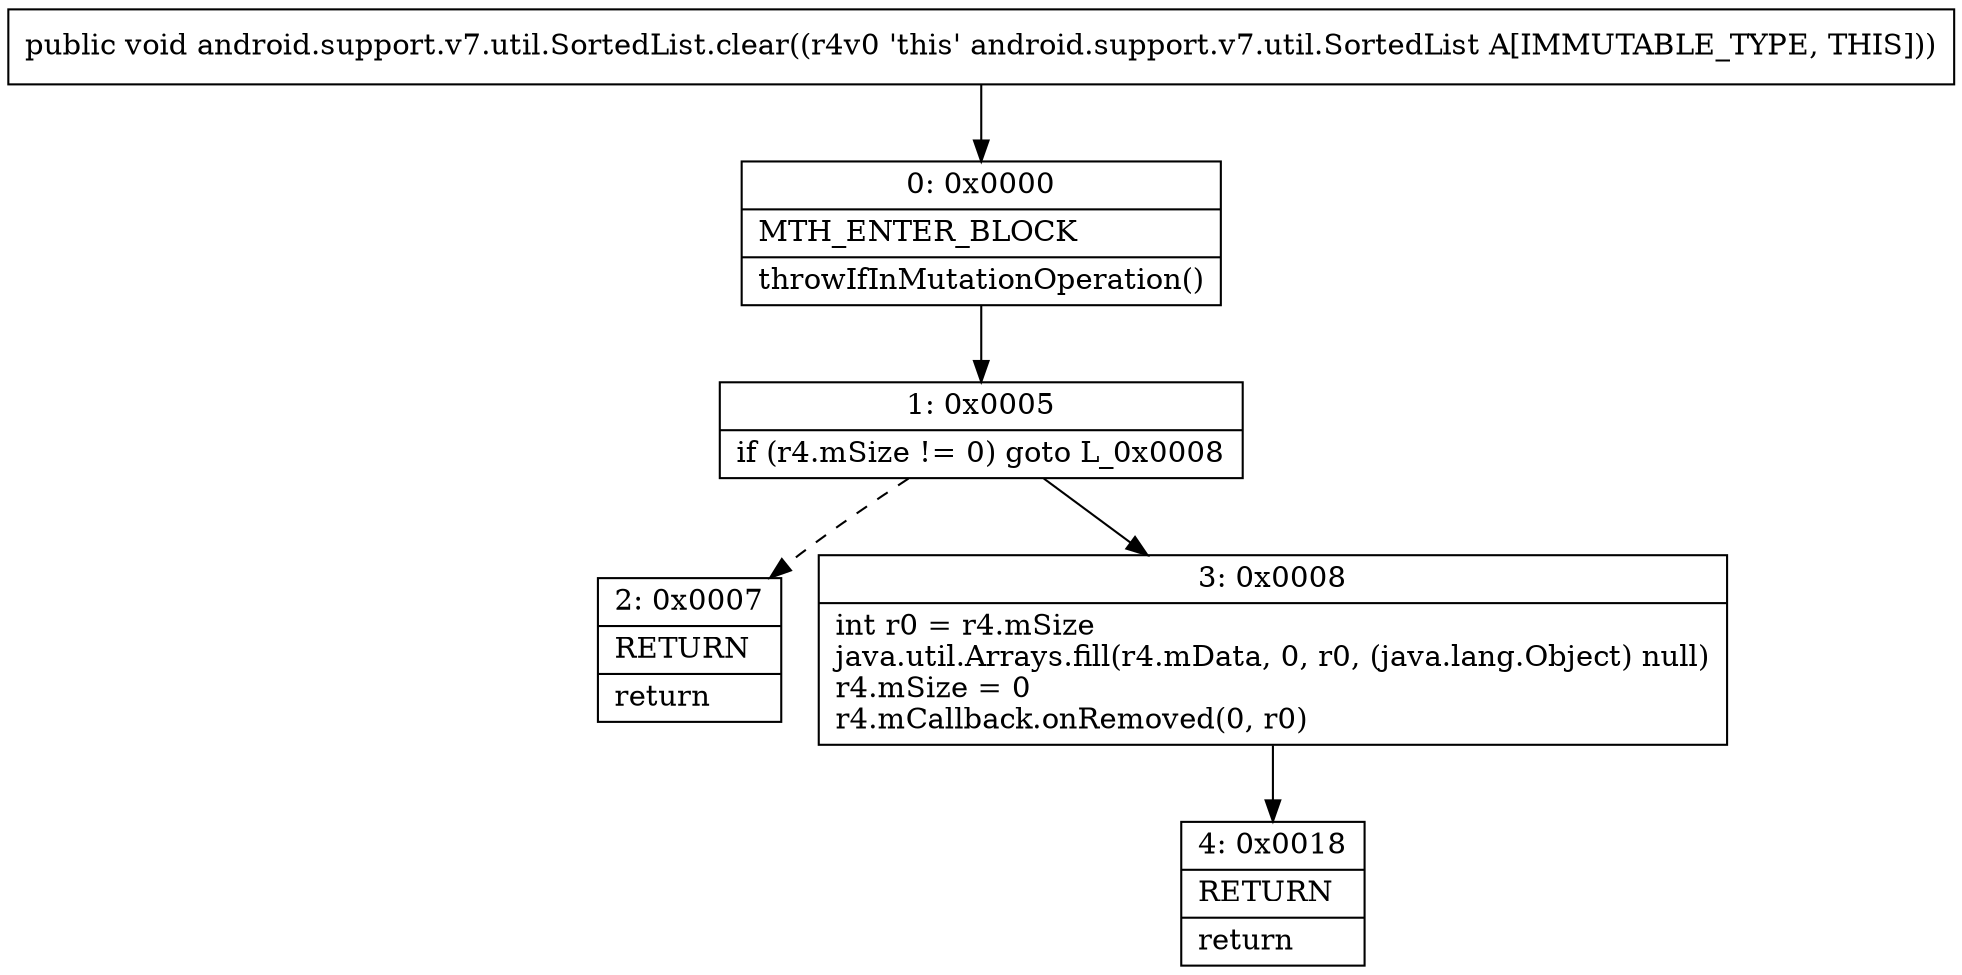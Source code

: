 digraph "CFG forandroid.support.v7.util.SortedList.clear()V" {
Node_0 [shape=record,label="{0\:\ 0x0000|MTH_ENTER_BLOCK\l|throwIfInMutationOperation()\l}"];
Node_1 [shape=record,label="{1\:\ 0x0005|if (r4.mSize != 0) goto L_0x0008\l}"];
Node_2 [shape=record,label="{2\:\ 0x0007|RETURN\l|return\l}"];
Node_3 [shape=record,label="{3\:\ 0x0008|int r0 = r4.mSize\ljava.util.Arrays.fill(r4.mData, 0, r0, (java.lang.Object) null)\lr4.mSize = 0\lr4.mCallback.onRemoved(0, r0)\l}"];
Node_4 [shape=record,label="{4\:\ 0x0018|RETURN\l|return\l}"];
MethodNode[shape=record,label="{public void android.support.v7.util.SortedList.clear((r4v0 'this' android.support.v7.util.SortedList A[IMMUTABLE_TYPE, THIS])) }"];
MethodNode -> Node_0;
Node_0 -> Node_1;
Node_1 -> Node_2[style=dashed];
Node_1 -> Node_3;
Node_3 -> Node_4;
}

